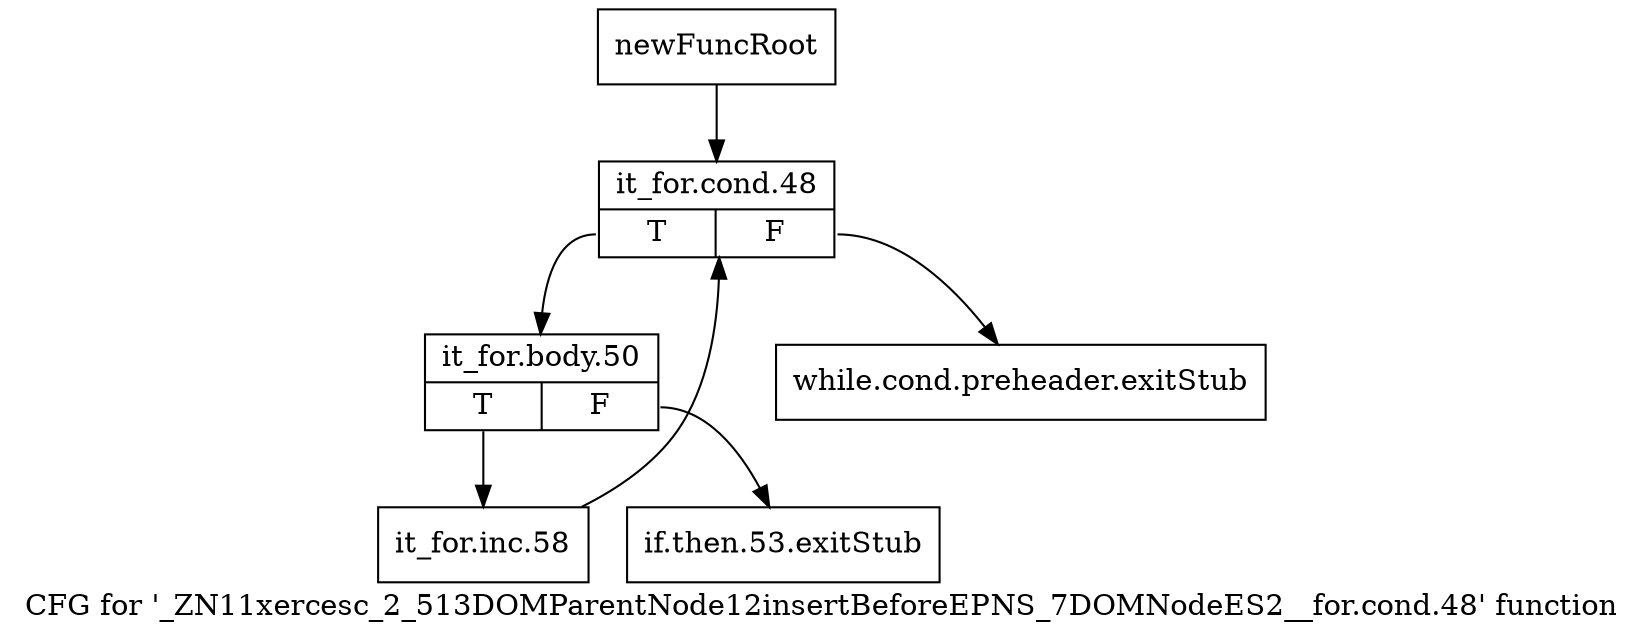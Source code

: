 digraph "CFG for '_ZN11xercesc_2_513DOMParentNode12insertBeforeEPNS_7DOMNodeES2__for.cond.48' function" {
	label="CFG for '_ZN11xercesc_2_513DOMParentNode12insertBeforeEPNS_7DOMNodeES2__for.cond.48' function";

	Node0x97d9aa0 [shape=record,label="{newFuncRoot}"];
	Node0x97d9aa0 -> Node0x97d9b90;
	Node0x97d9af0 [shape=record,label="{while.cond.preheader.exitStub}"];
	Node0x97d9b40 [shape=record,label="{if.then.53.exitStub}"];
	Node0x97d9b90 [shape=record,label="{it_for.cond.48|{<s0>T|<s1>F}}"];
	Node0x97d9b90:s0 -> Node0x97d9be0;
	Node0x97d9b90:s1 -> Node0x97d9af0;
	Node0x97d9be0 [shape=record,label="{it_for.body.50|{<s0>T|<s1>F}}"];
	Node0x97d9be0:s0 -> Node0x97d9c30;
	Node0x97d9be0:s1 -> Node0x97d9b40;
	Node0x97d9c30 [shape=record,label="{it_for.inc.58}"];
	Node0x97d9c30 -> Node0x97d9b90;
}
